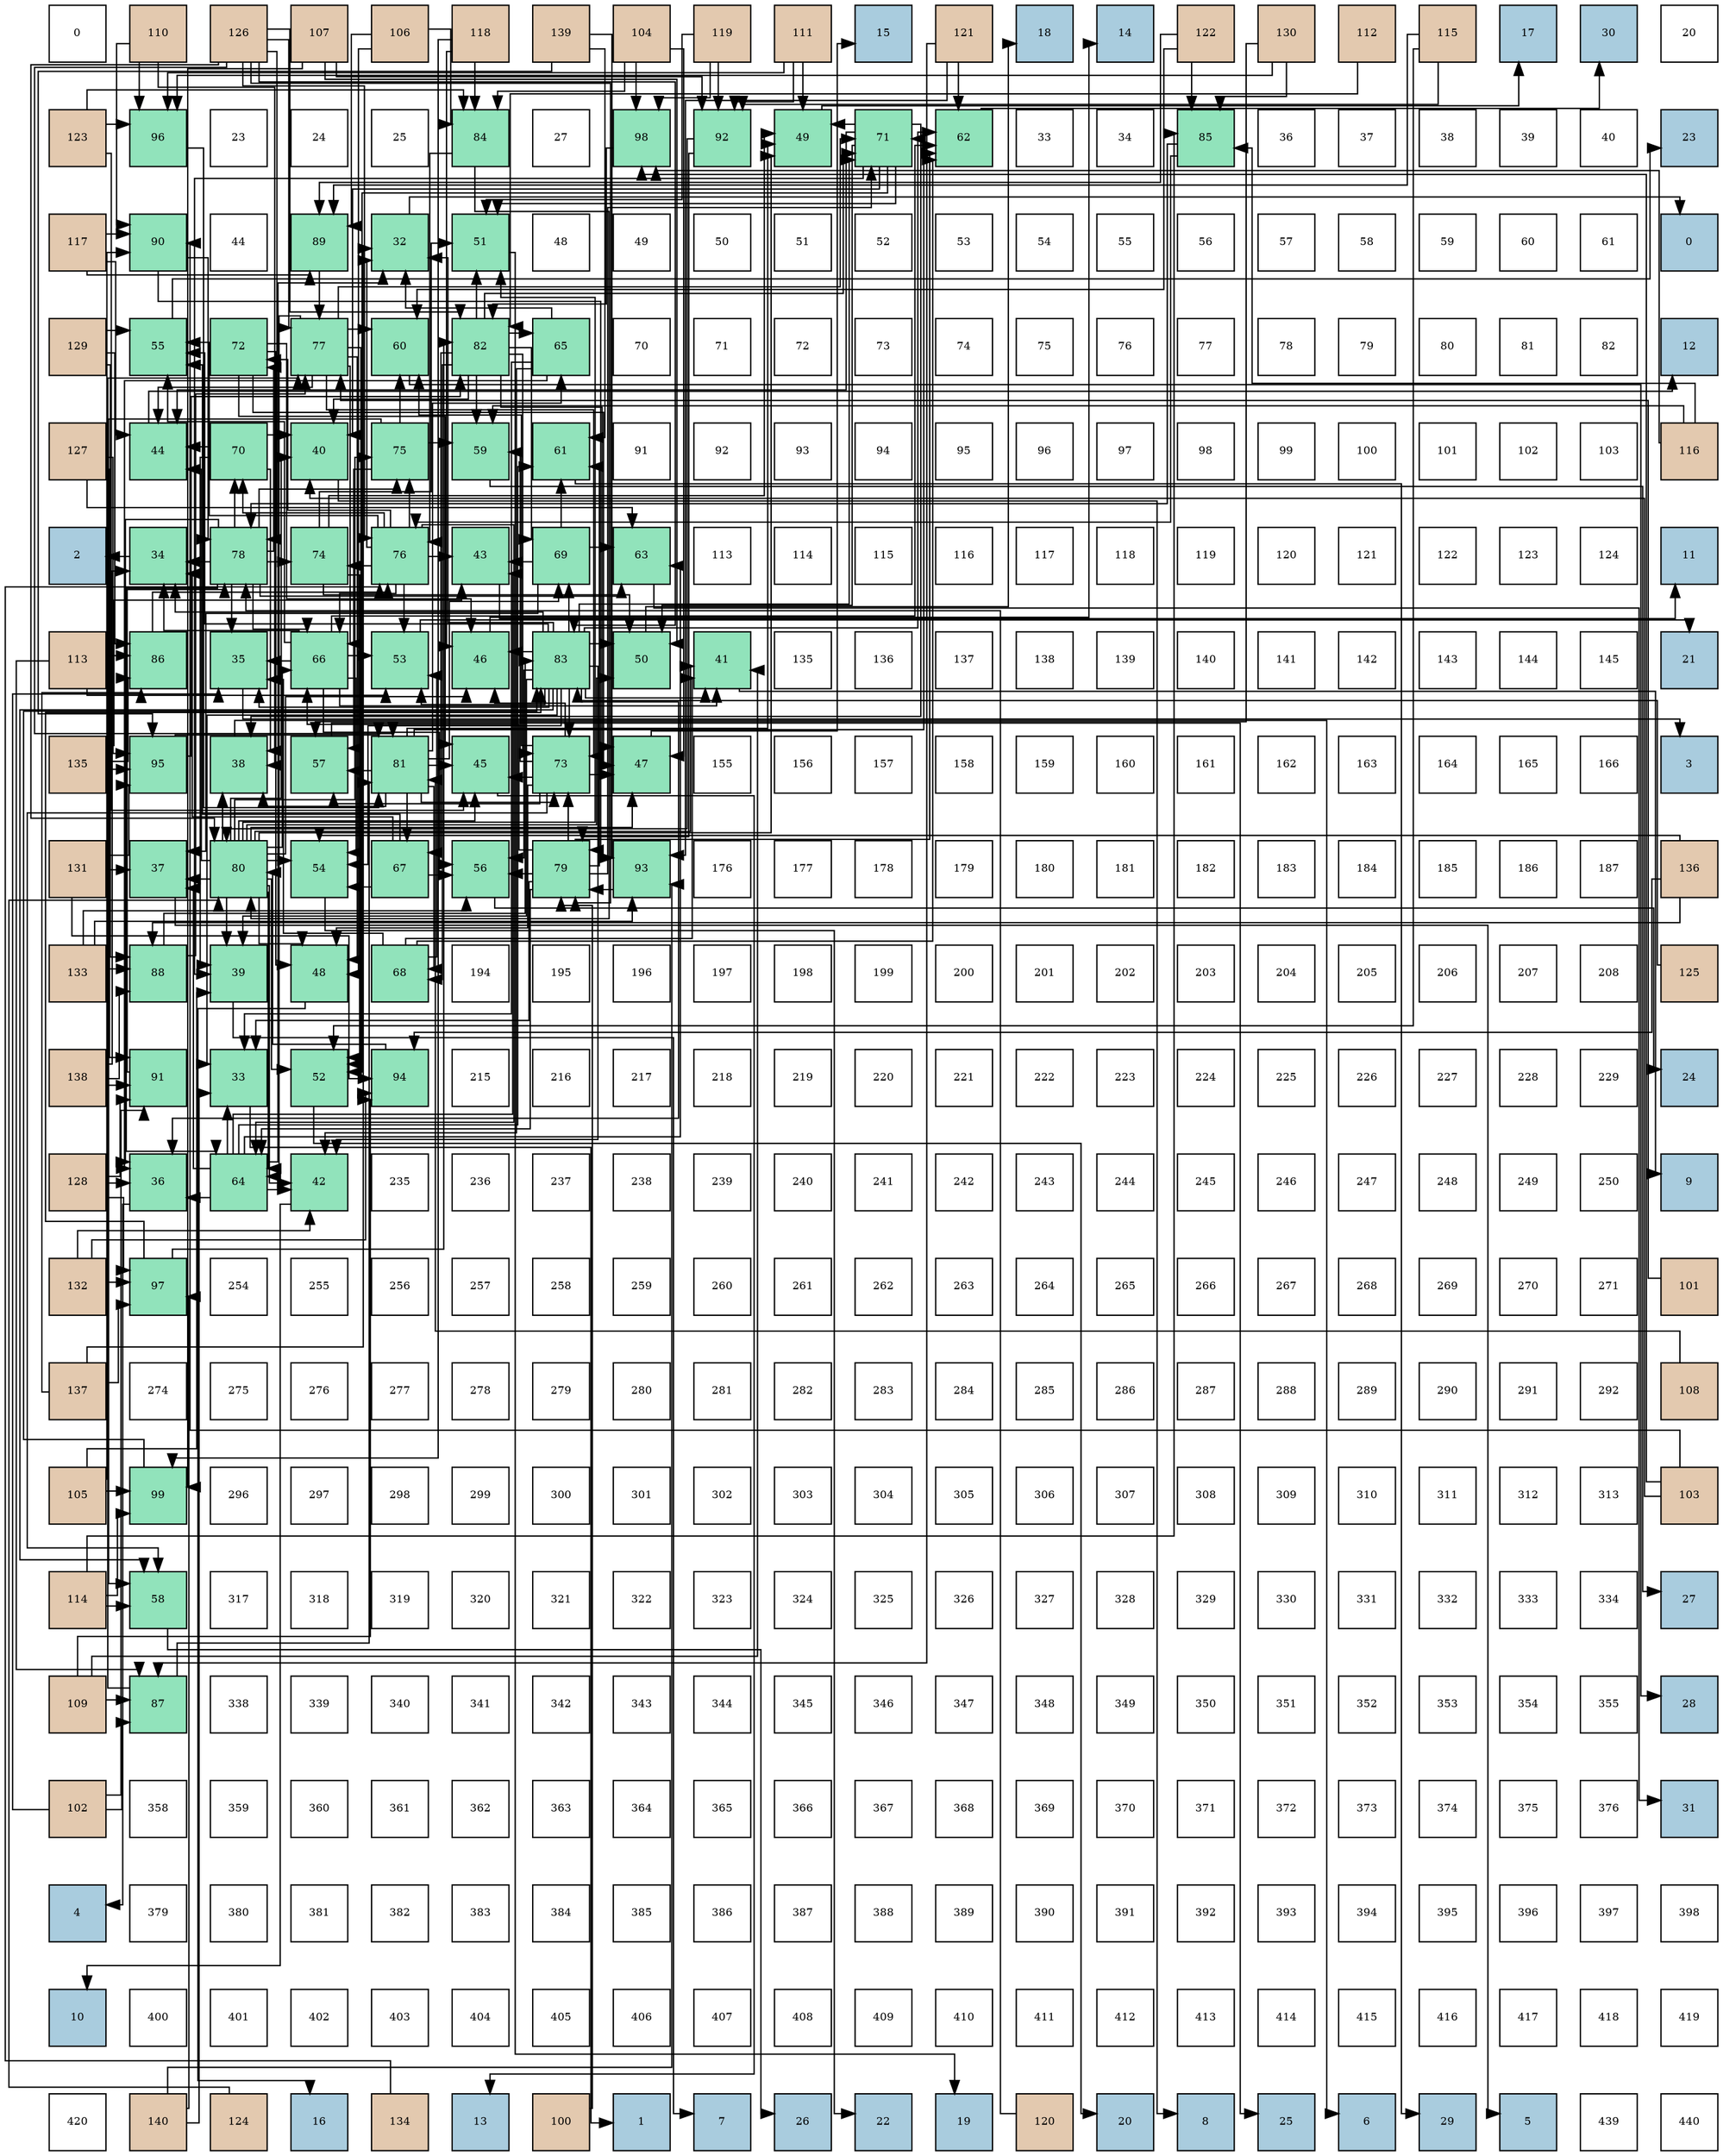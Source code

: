 digraph layout{
 rankdir=TB;
 splines=ortho;
 node [style=filled shape=square fixedsize=true width=0.6];
0[label="0", fontsize=8, fillcolor="#ffffff"];
1[label="110", fontsize=8, fillcolor="#e3c9af"];
2[label="126", fontsize=8, fillcolor="#e3c9af"];
3[label="107", fontsize=8, fillcolor="#e3c9af"];
4[label="106", fontsize=8, fillcolor="#e3c9af"];
5[label="118", fontsize=8, fillcolor="#e3c9af"];
6[label="139", fontsize=8, fillcolor="#e3c9af"];
7[label="104", fontsize=8, fillcolor="#e3c9af"];
8[label="119", fontsize=8, fillcolor="#e3c9af"];
9[label="111", fontsize=8, fillcolor="#e3c9af"];
10[label="15", fontsize=8, fillcolor="#a9ccde"];
11[label="121", fontsize=8, fillcolor="#e3c9af"];
12[label="18", fontsize=8, fillcolor="#a9ccde"];
13[label="14", fontsize=8, fillcolor="#a9ccde"];
14[label="122", fontsize=8, fillcolor="#e3c9af"];
15[label="130", fontsize=8, fillcolor="#e3c9af"];
16[label="112", fontsize=8, fillcolor="#e3c9af"];
17[label="115", fontsize=8, fillcolor="#e3c9af"];
18[label="17", fontsize=8, fillcolor="#a9ccde"];
19[label="30", fontsize=8, fillcolor="#a9ccde"];
20[label="20", fontsize=8, fillcolor="#ffffff"];
21[label="123", fontsize=8, fillcolor="#e3c9af"];
22[label="96", fontsize=8, fillcolor="#91e3bb"];
23[label="23", fontsize=8, fillcolor="#ffffff"];
24[label="24", fontsize=8, fillcolor="#ffffff"];
25[label="25", fontsize=8, fillcolor="#ffffff"];
26[label="84", fontsize=8, fillcolor="#91e3bb"];
27[label="27", fontsize=8, fillcolor="#ffffff"];
28[label="98", fontsize=8, fillcolor="#91e3bb"];
29[label="92", fontsize=8, fillcolor="#91e3bb"];
30[label="49", fontsize=8, fillcolor="#91e3bb"];
31[label="71", fontsize=8, fillcolor="#91e3bb"];
32[label="62", fontsize=8, fillcolor="#91e3bb"];
33[label="33", fontsize=8, fillcolor="#ffffff"];
34[label="34", fontsize=8, fillcolor="#ffffff"];
35[label="85", fontsize=8, fillcolor="#91e3bb"];
36[label="36", fontsize=8, fillcolor="#ffffff"];
37[label="37", fontsize=8, fillcolor="#ffffff"];
38[label="38", fontsize=8, fillcolor="#ffffff"];
39[label="39", fontsize=8, fillcolor="#ffffff"];
40[label="40", fontsize=8, fillcolor="#ffffff"];
41[label="23", fontsize=8, fillcolor="#a9ccde"];
42[label="117", fontsize=8, fillcolor="#e3c9af"];
43[label="90", fontsize=8, fillcolor="#91e3bb"];
44[label="44", fontsize=8, fillcolor="#ffffff"];
45[label="89", fontsize=8, fillcolor="#91e3bb"];
46[label="32", fontsize=8, fillcolor="#91e3bb"];
47[label="51", fontsize=8, fillcolor="#91e3bb"];
48[label="48", fontsize=8, fillcolor="#ffffff"];
49[label="49", fontsize=8, fillcolor="#ffffff"];
50[label="50", fontsize=8, fillcolor="#ffffff"];
51[label="51", fontsize=8, fillcolor="#ffffff"];
52[label="52", fontsize=8, fillcolor="#ffffff"];
53[label="53", fontsize=8, fillcolor="#ffffff"];
54[label="54", fontsize=8, fillcolor="#ffffff"];
55[label="55", fontsize=8, fillcolor="#ffffff"];
56[label="56", fontsize=8, fillcolor="#ffffff"];
57[label="57", fontsize=8, fillcolor="#ffffff"];
58[label="58", fontsize=8, fillcolor="#ffffff"];
59[label="59", fontsize=8, fillcolor="#ffffff"];
60[label="60", fontsize=8, fillcolor="#ffffff"];
61[label="61", fontsize=8, fillcolor="#ffffff"];
62[label="0", fontsize=8, fillcolor="#a9ccde"];
63[label="129", fontsize=8, fillcolor="#e3c9af"];
64[label="55", fontsize=8, fillcolor="#91e3bb"];
65[label="72", fontsize=8, fillcolor="#91e3bb"];
66[label="77", fontsize=8, fillcolor="#91e3bb"];
67[label="60", fontsize=8, fillcolor="#91e3bb"];
68[label="82", fontsize=8, fillcolor="#91e3bb"];
69[label="65", fontsize=8, fillcolor="#91e3bb"];
70[label="70", fontsize=8, fillcolor="#ffffff"];
71[label="71", fontsize=8, fillcolor="#ffffff"];
72[label="72", fontsize=8, fillcolor="#ffffff"];
73[label="73", fontsize=8, fillcolor="#ffffff"];
74[label="74", fontsize=8, fillcolor="#ffffff"];
75[label="75", fontsize=8, fillcolor="#ffffff"];
76[label="76", fontsize=8, fillcolor="#ffffff"];
77[label="77", fontsize=8, fillcolor="#ffffff"];
78[label="78", fontsize=8, fillcolor="#ffffff"];
79[label="79", fontsize=8, fillcolor="#ffffff"];
80[label="80", fontsize=8, fillcolor="#ffffff"];
81[label="81", fontsize=8, fillcolor="#ffffff"];
82[label="82", fontsize=8, fillcolor="#ffffff"];
83[label="12", fontsize=8, fillcolor="#a9ccde"];
84[label="127", fontsize=8, fillcolor="#e3c9af"];
85[label="44", fontsize=8, fillcolor="#91e3bb"];
86[label="70", fontsize=8, fillcolor="#91e3bb"];
87[label="40", fontsize=8, fillcolor="#91e3bb"];
88[label="75", fontsize=8, fillcolor="#91e3bb"];
89[label="59", fontsize=8, fillcolor="#91e3bb"];
90[label="61", fontsize=8, fillcolor="#91e3bb"];
91[label="91", fontsize=8, fillcolor="#ffffff"];
92[label="92", fontsize=8, fillcolor="#ffffff"];
93[label="93", fontsize=8, fillcolor="#ffffff"];
94[label="94", fontsize=8, fillcolor="#ffffff"];
95[label="95", fontsize=8, fillcolor="#ffffff"];
96[label="96", fontsize=8, fillcolor="#ffffff"];
97[label="97", fontsize=8, fillcolor="#ffffff"];
98[label="98", fontsize=8, fillcolor="#ffffff"];
99[label="99", fontsize=8, fillcolor="#ffffff"];
100[label="100", fontsize=8, fillcolor="#ffffff"];
101[label="101", fontsize=8, fillcolor="#ffffff"];
102[label="102", fontsize=8, fillcolor="#ffffff"];
103[label="103", fontsize=8, fillcolor="#ffffff"];
104[label="116", fontsize=8, fillcolor="#e3c9af"];
105[label="2", fontsize=8, fillcolor="#a9ccde"];
106[label="34", fontsize=8, fillcolor="#91e3bb"];
107[label="78", fontsize=8, fillcolor="#91e3bb"];
108[label="74", fontsize=8, fillcolor="#91e3bb"];
109[label="76", fontsize=8, fillcolor="#91e3bb"];
110[label="43", fontsize=8, fillcolor="#91e3bb"];
111[label="69", fontsize=8, fillcolor="#91e3bb"];
112[label="63", fontsize=8, fillcolor="#91e3bb"];
113[label="113", fontsize=8, fillcolor="#ffffff"];
114[label="114", fontsize=8, fillcolor="#ffffff"];
115[label="115", fontsize=8, fillcolor="#ffffff"];
116[label="116", fontsize=8, fillcolor="#ffffff"];
117[label="117", fontsize=8, fillcolor="#ffffff"];
118[label="118", fontsize=8, fillcolor="#ffffff"];
119[label="119", fontsize=8, fillcolor="#ffffff"];
120[label="120", fontsize=8, fillcolor="#ffffff"];
121[label="121", fontsize=8, fillcolor="#ffffff"];
122[label="122", fontsize=8, fillcolor="#ffffff"];
123[label="123", fontsize=8, fillcolor="#ffffff"];
124[label="124", fontsize=8, fillcolor="#ffffff"];
125[label="11", fontsize=8, fillcolor="#a9ccde"];
126[label="113", fontsize=8, fillcolor="#e3c9af"];
127[label="86", fontsize=8, fillcolor="#91e3bb"];
128[label="35", fontsize=8, fillcolor="#91e3bb"];
129[label="66", fontsize=8, fillcolor="#91e3bb"];
130[label="53", fontsize=8, fillcolor="#91e3bb"];
131[label="46", fontsize=8, fillcolor="#91e3bb"];
132[label="83", fontsize=8, fillcolor="#91e3bb"];
133[label="50", fontsize=8, fillcolor="#91e3bb"];
134[label="41", fontsize=8, fillcolor="#91e3bb"];
135[label="135", fontsize=8, fillcolor="#ffffff"];
136[label="136", fontsize=8, fillcolor="#ffffff"];
137[label="137", fontsize=8, fillcolor="#ffffff"];
138[label="138", fontsize=8, fillcolor="#ffffff"];
139[label="139", fontsize=8, fillcolor="#ffffff"];
140[label="140", fontsize=8, fillcolor="#ffffff"];
141[label="141", fontsize=8, fillcolor="#ffffff"];
142[label="142", fontsize=8, fillcolor="#ffffff"];
143[label="143", fontsize=8, fillcolor="#ffffff"];
144[label="144", fontsize=8, fillcolor="#ffffff"];
145[label="145", fontsize=8, fillcolor="#ffffff"];
146[label="21", fontsize=8, fillcolor="#a9ccde"];
147[label="135", fontsize=8, fillcolor="#e3c9af"];
148[label="95", fontsize=8, fillcolor="#91e3bb"];
149[label="38", fontsize=8, fillcolor="#91e3bb"];
150[label="57", fontsize=8, fillcolor="#91e3bb"];
151[label="81", fontsize=8, fillcolor="#91e3bb"];
152[label="45", fontsize=8, fillcolor="#91e3bb"];
153[label="73", fontsize=8, fillcolor="#91e3bb"];
154[label="47", fontsize=8, fillcolor="#91e3bb"];
155[label="155", fontsize=8, fillcolor="#ffffff"];
156[label="156", fontsize=8, fillcolor="#ffffff"];
157[label="157", fontsize=8, fillcolor="#ffffff"];
158[label="158", fontsize=8, fillcolor="#ffffff"];
159[label="159", fontsize=8, fillcolor="#ffffff"];
160[label="160", fontsize=8, fillcolor="#ffffff"];
161[label="161", fontsize=8, fillcolor="#ffffff"];
162[label="162", fontsize=8, fillcolor="#ffffff"];
163[label="163", fontsize=8, fillcolor="#ffffff"];
164[label="164", fontsize=8, fillcolor="#ffffff"];
165[label="165", fontsize=8, fillcolor="#ffffff"];
166[label="166", fontsize=8, fillcolor="#ffffff"];
167[label="3", fontsize=8, fillcolor="#a9ccde"];
168[label="131", fontsize=8, fillcolor="#e3c9af"];
169[label="37", fontsize=8, fillcolor="#91e3bb"];
170[label="80", fontsize=8, fillcolor="#91e3bb"];
171[label="54", fontsize=8, fillcolor="#91e3bb"];
172[label="67", fontsize=8, fillcolor="#91e3bb"];
173[label="56", fontsize=8, fillcolor="#91e3bb"];
174[label="79", fontsize=8, fillcolor="#91e3bb"];
175[label="93", fontsize=8, fillcolor="#91e3bb"];
176[label="176", fontsize=8, fillcolor="#ffffff"];
177[label="177", fontsize=8, fillcolor="#ffffff"];
178[label="178", fontsize=8, fillcolor="#ffffff"];
179[label="179", fontsize=8, fillcolor="#ffffff"];
180[label="180", fontsize=8, fillcolor="#ffffff"];
181[label="181", fontsize=8, fillcolor="#ffffff"];
182[label="182", fontsize=8, fillcolor="#ffffff"];
183[label="183", fontsize=8, fillcolor="#ffffff"];
184[label="184", fontsize=8, fillcolor="#ffffff"];
185[label="185", fontsize=8, fillcolor="#ffffff"];
186[label="186", fontsize=8, fillcolor="#ffffff"];
187[label="187", fontsize=8, fillcolor="#ffffff"];
188[label="136", fontsize=8, fillcolor="#e3c9af"];
189[label="133", fontsize=8, fillcolor="#e3c9af"];
190[label="88", fontsize=8, fillcolor="#91e3bb"];
191[label="39", fontsize=8, fillcolor="#91e3bb"];
192[label="48", fontsize=8, fillcolor="#91e3bb"];
193[label="68", fontsize=8, fillcolor="#91e3bb"];
194[label="194", fontsize=8, fillcolor="#ffffff"];
195[label="195", fontsize=8, fillcolor="#ffffff"];
196[label="196", fontsize=8, fillcolor="#ffffff"];
197[label="197", fontsize=8, fillcolor="#ffffff"];
198[label="198", fontsize=8, fillcolor="#ffffff"];
199[label="199", fontsize=8, fillcolor="#ffffff"];
200[label="200", fontsize=8, fillcolor="#ffffff"];
201[label="201", fontsize=8, fillcolor="#ffffff"];
202[label="202", fontsize=8, fillcolor="#ffffff"];
203[label="203", fontsize=8, fillcolor="#ffffff"];
204[label="204", fontsize=8, fillcolor="#ffffff"];
205[label="205", fontsize=8, fillcolor="#ffffff"];
206[label="206", fontsize=8, fillcolor="#ffffff"];
207[label="207", fontsize=8, fillcolor="#ffffff"];
208[label="208", fontsize=8, fillcolor="#ffffff"];
209[label="125", fontsize=8, fillcolor="#e3c9af"];
210[label="138", fontsize=8, fillcolor="#e3c9af"];
211[label="91", fontsize=8, fillcolor="#91e3bb"];
212[label="33", fontsize=8, fillcolor="#91e3bb"];
213[label="52", fontsize=8, fillcolor="#91e3bb"];
214[label="94", fontsize=8, fillcolor="#91e3bb"];
215[label="215", fontsize=8, fillcolor="#ffffff"];
216[label="216", fontsize=8, fillcolor="#ffffff"];
217[label="217", fontsize=8, fillcolor="#ffffff"];
218[label="218", fontsize=8, fillcolor="#ffffff"];
219[label="219", fontsize=8, fillcolor="#ffffff"];
220[label="220", fontsize=8, fillcolor="#ffffff"];
221[label="221", fontsize=8, fillcolor="#ffffff"];
222[label="222", fontsize=8, fillcolor="#ffffff"];
223[label="223", fontsize=8, fillcolor="#ffffff"];
224[label="224", fontsize=8, fillcolor="#ffffff"];
225[label="225", fontsize=8, fillcolor="#ffffff"];
226[label="226", fontsize=8, fillcolor="#ffffff"];
227[label="227", fontsize=8, fillcolor="#ffffff"];
228[label="228", fontsize=8, fillcolor="#ffffff"];
229[label="229", fontsize=8, fillcolor="#ffffff"];
230[label="24", fontsize=8, fillcolor="#a9ccde"];
231[label="128", fontsize=8, fillcolor="#e3c9af"];
232[label="36", fontsize=8, fillcolor="#91e3bb"];
233[label="64", fontsize=8, fillcolor="#91e3bb"];
234[label="42", fontsize=8, fillcolor="#91e3bb"];
235[label="235", fontsize=8, fillcolor="#ffffff"];
236[label="236", fontsize=8, fillcolor="#ffffff"];
237[label="237", fontsize=8, fillcolor="#ffffff"];
238[label="238", fontsize=8, fillcolor="#ffffff"];
239[label="239", fontsize=8, fillcolor="#ffffff"];
240[label="240", fontsize=8, fillcolor="#ffffff"];
241[label="241", fontsize=8, fillcolor="#ffffff"];
242[label="242", fontsize=8, fillcolor="#ffffff"];
243[label="243", fontsize=8, fillcolor="#ffffff"];
244[label="244", fontsize=8, fillcolor="#ffffff"];
245[label="245", fontsize=8, fillcolor="#ffffff"];
246[label="246", fontsize=8, fillcolor="#ffffff"];
247[label="247", fontsize=8, fillcolor="#ffffff"];
248[label="248", fontsize=8, fillcolor="#ffffff"];
249[label="249", fontsize=8, fillcolor="#ffffff"];
250[label="250", fontsize=8, fillcolor="#ffffff"];
251[label="9", fontsize=8, fillcolor="#a9ccde"];
252[label="132", fontsize=8, fillcolor="#e3c9af"];
253[label="97", fontsize=8, fillcolor="#91e3bb"];
254[label="254", fontsize=8, fillcolor="#ffffff"];
255[label="255", fontsize=8, fillcolor="#ffffff"];
256[label="256", fontsize=8, fillcolor="#ffffff"];
257[label="257", fontsize=8, fillcolor="#ffffff"];
258[label="258", fontsize=8, fillcolor="#ffffff"];
259[label="259", fontsize=8, fillcolor="#ffffff"];
260[label="260", fontsize=8, fillcolor="#ffffff"];
261[label="261", fontsize=8, fillcolor="#ffffff"];
262[label="262", fontsize=8, fillcolor="#ffffff"];
263[label="263", fontsize=8, fillcolor="#ffffff"];
264[label="264", fontsize=8, fillcolor="#ffffff"];
265[label="265", fontsize=8, fillcolor="#ffffff"];
266[label="266", fontsize=8, fillcolor="#ffffff"];
267[label="267", fontsize=8, fillcolor="#ffffff"];
268[label="268", fontsize=8, fillcolor="#ffffff"];
269[label="269", fontsize=8, fillcolor="#ffffff"];
270[label="270", fontsize=8, fillcolor="#ffffff"];
271[label="271", fontsize=8, fillcolor="#ffffff"];
272[label="101", fontsize=8, fillcolor="#e3c9af"];
273[label="137", fontsize=8, fillcolor="#e3c9af"];
274[label="274", fontsize=8, fillcolor="#ffffff"];
275[label="275", fontsize=8, fillcolor="#ffffff"];
276[label="276", fontsize=8, fillcolor="#ffffff"];
277[label="277", fontsize=8, fillcolor="#ffffff"];
278[label="278", fontsize=8, fillcolor="#ffffff"];
279[label="279", fontsize=8, fillcolor="#ffffff"];
280[label="280", fontsize=8, fillcolor="#ffffff"];
281[label="281", fontsize=8, fillcolor="#ffffff"];
282[label="282", fontsize=8, fillcolor="#ffffff"];
283[label="283", fontsize=8, fillcolor="#ffffff"];
284[label="284", fontsize=8, fillcolor="#ffffff"];
285[label="285", fontsize=8, fillcolor="#ffffff"];
286[label="286", fontsize=8, fillcolor="#ffffff"];
287[label="287", fontsize=8, fillcolor="#ffffff"];
288[label="288", fontsize=8, fillcolor="#ffffff"];
289[label="289", fontsize=8, fillcolor="#ffffff"];
290[label="290", fontsize=8, fillcolor="#ffffff"];
291[label="291", fontsize=8, fillcolor="#ffffff"];
292[label="292", fontsize=8, fillcolor="#ffffff"];
293[label="108", fontsize=8, fillcolor="#e3c9af"];
294[label="105", fontsize=8, fillcolor="#e3c9af"];
295[label="99", fontsize=8, fillcolor="#91e3bb"];
296[label="296", fontsize=8, fillcolor="#ffffff"];
297[label="297", fontsize=8, fillcolor="#ffffff"];
298[label="298", fontsize=8, fillcolor="#ffffff"];
299[label="299", fontsize=8, fillcolor="#ffffff"];
300[label="300", fontsize=8, fillcolor="#ffffff"];
301[label="301", fontsize=8, fillcolor="#ffffff"];
302[label="302", fontsize=8, fillcolor="#ffffff"];
303[label="303", fontsize=8, fillcolor="#ffffff"];
304[label="304", fontsize=8, fillcolor="#ffffff"];
305[label="305", fontsize=8, fillcolor="#ffffff"];
306[label="306", fontsize=8, fillcolor="#ffffff"];
307[label="307", fontsize=8, fillcolor="#ffffff"];
308[label="308", fontsize=8, fillcolor="#ffffff"];
309[label="309", fontsize=8, fillcolor="#ffffff"];
310[label="310", fontsize=8, fillcolor="#ffffff"];
311[label="311", fontsize=8, fillcolor="#ffffff"];
312[label="312", fontsize=8, fillcolor="#ffffff"];
313[label="313", fontsize=8, fillcolor="#ffffff"];
314[label="103", fontsize=8, fillcolor="#e3c9af"];
315[label="114", fontsize=8, fillcolor="#e3c9af"];
316[label="58", fontsize=8, fillcolor="#91e3bb"];
317[label="317", fontsize=8, fillcolor="#ffffff"];
318[label="318", fontsize=8, fillcolor="#ffffff"];
319[label="319", fontsize=8, fillcolor="#ffffff"];
320[label="320", fontsize=8, fillcolor="#ffffff"];
321[label="321", fontsize=8, fillcolor="#ffffff"];
322[label="322", fontsize=8, fillcolor="#ffffff"];
323[label="323", fontsize=8, fillcolor="#ffffff"];
324[label="324", fontsize=8, fillcolor="#ffffff"];
325[label="325", fontsize=8, fillcolor="#ffffff"];
326[label="326", fontsize=8, fillcolor="#ffffff"];
327[label="327", fontsize=8, fillcolor="#ffffff"];
328[label="328", fontsize=8, fillcolor="#ffffff"];
329[label="329", fontsize=8, fillcolor="#ffffff"];
330[label="330", fontsize=8, fillcolor="#ffffff"];
331[label="331", fontsize=8, fillcolor="#ffffff"];
332[label="332", fontsize=8, fillcolor="#ffffff"];
333[label="333", fontsize=8, fillcolor="#ffffff"];
334[label="334", fontsize=8, fillcolor="#ffffff"];
335[label="27", fontsize=8, fillcolor="#a9ccde"];
336[label="109", fontsize=8, fillcolor="#e3c9af"];
337[label="87", fontsize=8, fillcolor="#91e3bb"];
338[label="338", fontsize=8, fillcolor="#ffffff"];
339[label="339", fontsize=8, fillcolor="#ffffff"];
340[label="340", fontsize=8, fillcolor="#ffffff"];
341[label="341", fontsize=8, fillcolor="#ffffff"];
342[label="342", fontsize=8, fillcolor="#ffffff"];
343[label="343", fontsize=8, fillcolor="#ffffff"];
344[label="344", fontsize=8, fillcolor="#ffffff"];
345[label="345", fontsize=8, fillcolor="#ffffff"];
346[label="346", fontsize=8, fillcolor="#ffffff"];
347[label="347", fontsize=8, fillcolor="#ffffff"];
348[label="348", fontsize=8, fillcolor="#ffffff"];
349[label="349", fontsize=8, fillcolor="#ffffff"];
350[label="350", fontsize=8, fillcolor="#ffffff"];
351[label="351", fontsize=8, fillcolor="#ffffff"];
352[label="352", fontsize=8, fillcolor="#ffffff"];
353[label="353", fontsize=8, fillcolor="#ffffff"];
354[label="354", fontsize=8, fillcolor="#ffffff"];
355[label="355", fontsize=8, fillcolor="#ffffff"];
356[label="28", fontsize=8, fillcolor="#a9ccde"];
357[label="102", fontsize=8, fillcolor="#e3c9af"];
358[label="358", fontsize=8, fillcolor="#ffffff"];
359[label="359", fontsize=8, fillcolor="#ffffff"];
360[label="360", fontsize=8, fillcolor="#ffffff"];
361[label="361", fontsize=8, fillcolor="#ffffff"];
362[label="362", fontsize=8, fillcolor="#ffffff"];
363[label="363", fontsize=8, fillcolor="#ffffff"];
364[label="364", fontsize=8, fillcolor="#ffffff"];
365[label="365", fontsize=8, fillcolor="#ffffff"];
366[label="366", fontsize=8, fillcolor="#ffffff"];
367[label="367", fontsize=8, fillcolor="#ffffff"];
368[label="368", fontsize=8, fillcolor="#ffffff"];
369[label="369", fontsize=8, fillcolor="#ffffff"];
370[label="370", fontsize=8, fillcolor="#ffffff"];
371[label="371", fontsize=8, fillcolor="#ffffff"];
372[label="372", fontsize=8, fillcolor="#ffffff"];
373[label="373", fontsize=8, fillcolor="#ffffff"];
374[label="374", fontsize=8, fillcolor="#ffffff"];
375[label="375", fontsize=8, fillcolor="#ffffff"];
376[label="376", fontsize=8, fillcolor="#ffffff"];
377[label="31", fontsize=8, fillcolor="#a9ccde"];
378[label="4", fontsize=8, fillcolor="#a9ccde"];
379[label="379", fontsize=8, fillcolor="#ffffff"];
380[label="380", fontsize=8, fillcolor="#ffffff"];
381[label="381", fontsize=8, fillcolor="#ffffff"];
382[label="382", fontsize=8, fillcolor="#ffffff"];
383[label="383", fontsize=8, fillcolor="#ffffff"];
384[label="384", fontsize=8, fillcolor="#ffffff"];
385[label="385", fontsize=8, fillcolor="#ffffff"];
386[label="386", fontsize=8, fillcolor="#ffffff"];
387[label="387", fontsize=8, fillcolor="#ffffff"];
388[label="388", fontsize=8, fillcolor="#ffffff"];
389[label="389", fontsize=8, fillcolor="#ffffff"];
390[label="390", fontsize=8, fillcolor="#ffffff"];
391[label="391", fontsize=8, fillcolor="#ffffff"];
392[label="392", fontsize=8, fillcolor="#ffffff"];
393[label="393", fontsize=8, fillcolor="#ffffff"];
394[label="394", fontsize=8, fillcolor="#ffffff"];
395[label="395", fontsize=8, fillcolor="#ffffff"];
396[label="396", fontsize=8, fillcolor="#ffffff"];
397[label="397", fontsize=8, fillcolor="#ffffff"];
398[label="398", fontsize=8, fillcolor="#ffffff"];
399[label="10", fontsize=8, fillcolor="#a9ccde"];
400[label="400", fontsize=8, fillcolor="#ffffff"];
401[label="401", fontsize=8, fillcolor="#ffffff"];
402[label="402", fontsize=8, fillcolor="#ffffff"];
403[label="403", fontsize=8, fillcolor="#ffffff"];
404[label="404", fontsize=8, fillcolor="#ffffff"];
405[label="405", fontsize=8, fillcolor="#ffffff"];
406[label="406", fontsize=8, fillcolor="#ffffff"];
407[label="407", fontsize=8, fillcolor="#ffffff"];
408[label="408", fontsize=8, fillcolor="#ffffff"];
409[label="409", fontsize=8, fillcolor="#ffffff"];
410[label="410", fontsize=8, fillcolor="#ffffff"];
411[label="411", fontsize=8, fillcolor="#ffffff"];
412[label="412", fontsize=8, fillcolor="#ffffff"];
413[label="413", fontsize=8, fillcolor="#ffffff"];
414[label="414", fontsize=8, fillcolor="#ffffff"];
415[label="415", fontsize=8, fillcolor="#ffffff"];
416[label="416", fontsize=8, fillcolor="#ffffff"];
417[label="417", fontsize=8, fillcolor="#ffffff"];
418[label="418", fontsize=8, fillcolor="#ffffff"];
419[label="419", fontsize=8, fillcolor="#ffffff"];
420[label="420", fontsize=8, fillcolor="#ffffff"];
421[label="140", fontsize=8, fillcolor="#e3c9af"];
422[label="124", fontsize=8, fillcolor="#e3c9af"];
423[label="16", fontsize=8, fillcolor="#a9ccde"];
424[label="134", fontsize=8, fillcolor="#e3c9af"];
425[label="13", fontsize=8, fillcolor="#a9ccde"];
426[label="100", fontsize=8, fillcolor="#e3c9af"];
427[label="1", fontsize=8, fillcolor="#a9ccde"];
428[label="7", fontsize=8, fillcolor="#a9ccde"];
429[label="26", fontsize=8, fillcolor="#a9ccde"];
430[label="22", fontsize=8, fillcolor="#a9ccde"];
431[label="19", fontsize=8, fillcolor="#a9ccde"];
432[label="120", fontsize=8, fillcolor="#e3c9af"];
433[label="20", fontsize=8, fillcolor="#a9ccde"];
434[label="8", fontsize=8, fillcolor="#a9ccde"];
435[label="25", fontsize=8, fillcolor="#a9ccde"];
436[label="6", fontsize=8, fillcolor="#a9ccde"];
437[label="29", fontsize=8, fillcolor="#a9ccde"];
438[label="5", fontsize=8, fillcolor="#a9ccde"];
439[label="439", fontsize=8, fillcolor="#ffffff"];
440[label="440", fontsize=8, fillcolor="#ffffff"];
edge [constraint=false, style=vis];46 -> 62;
212 -> 427;
106 -> 105;
128 -> 167;
232 -> 378;
169 -> 438;
149 -> 436;
191 -> 428;
87 -> 434;
134 -> 251;
234 -> 399;
110 -> 125;
85 -> 83;
152 -> 425;
131 -> 13;
154 -> 10;
192 -> 423;
30 -> 18;
133 -> 12;
47 -> 431;
213 -> 433;
130 -> 146;
171 -> 430;
64 -> 41;
173 -> 230;
150 -> 435;
316 -> 429;
89 -> 335;
67 -> 356;
90 -> 437;
32 -> 19;
112 -> 377;
233 -> 46;
233 -> 212;
233 -> 232;
233 -> 169;
233 -> 234;
233 -> 110;
233 -> 90;
233 -> 112;
69 -> 46;
69 -> 212;
69 -> 232;
69 -> 234;
129 -> 106;
129 -> 128;
129 -> 134;
129 -> 130;
129 -> 171;
129 -> 64;
129 -> 173;
129 -> 32;
172 -> 106;
172 -> 171;
172 -> 64;
172 -> 173;
193 -> 128;
193 -> 134;
193 -> 130;
193 -> 32;
111 -> 169;
111 -> 110;
111 -> 90;
111 -> 112;
86 -> 149;
86 -> 191;
86 -> 87;
86 -> 85;
31 -> 149;
31 -> 191;
31 -> 87;
31 -> 85;
31 -> 30;
31 -> 133;
31 -> 47;
31 -> 213;
65 -> 152;
65 -> 131;
65 -> 154;
65 -> 192;
153 -> 152;
153 -> 131;
153 -> 154;
153 -> 192;
153 -> 150;
153 -> 316;
153 -> 89;
153 -> 67;
108 -> 30;
108 -> 133;
108 -> 47;
108 -> 213;
88 -> 150;
88 -> 316;
88 -> 89;
88 -> 67;
109 -> 46;
109 -> 110;
109 -> 130;
109 -> 64;
109 -> 233;
109 -> 129;
109 -> 86;
109 -> 65;
109 -> 108;
109 -> 88;
66 -> 85;
66 -> 192;
66 -> 213;
66 -> 67;
66 -> 233;
66 -> 129;
66 -> 31;
66 -> 153;
107 -> 106;
107 -> 128;
107 -> 232;
107 -> 112;
107 -> 233;
107 -> 129;
107 -> 86;
107 -> 65;
107 -> 108;
107 -> 88;
174 -> 212;
174 -> 173;
174 -> 90;
174 -> 32;
174 -> 233;
174 -> 129;
174 -> 31;
174 -> 153;
170 -> 169;
170 -> 149;
170 -> 191;
170 -> 87;
170 -> 134;
170 -> 234;
170 -> 85;
170 -> 152;
170 -> 131;
170 -> 154;
170 -> 192;
170 -> 30;
170 -> 133;
170 -> 47;
170 -> 213;
170 -> 171;
170 -> 233;
170 -> 129;
170 -> 88;
151 -> 149;
151 -> 152;
151 -> 30;
151 -> 150;
151 -> 69;
151 -> 172;
151 -> 193;
151 -> 111;
151 -> 31;
151 -> 153;
68 -> 87;
68 -> 154;
68 -> 47;
68 -> 89;
68 -> 69;
68 -> 172;
68 -> 193;
68 -> 111;
68 -> 31;
68 -> 153;
132 -> 46;
132 -> 212;
132 -> 106;
132 -> 128;
132 -> 232;
132 -> 191;
132 -> 134;
132 -> 234;
132 -> 131;
132 -> 133;
132 -> 130;
132 -> 171;
132 -> 64;
132 -> 173;
132 -> 316;
132 -> 32;
132 -> 111;
132 -> 31;
132 -> 153;
26 -> 109;
26 -> 170;
35 -> 109;
35 -> 107;
127 -> 109;
337 -> 66;
337 -> 151;
190 -> 66;
190 -> 132;
45 -> 66;
43 -> 107;
43 -> 174;
211 -> 107;
29 -> 174;
29 -> 170;
175 -> 174;
214 -> 170;
148 -> 151;
148 -> 68;
22 -> 151;
253 -> 68;
253 -> 132;
28 -> 68;
295 -> 132;
426 -> 174;
272 -> 66;
357 -> 128;
357 -> 337;
357 -> 211;
314 -> 87;
314 -> 43;
314 -> 28;
7 -> 154;
7 -> 26;
7 -> 28;
294 -> 191;
294 -> 43;
294 -> 295;
4 -> 192;
4 -> 26;
4 -> 45;
3 -> 133;
3 -> 29;
3 -> 295;
293 -> 151;
336 -> 134;
336 -> 337;
336 -> 214;
1 -> 149;
1 -> 43;
1 -> 22;
9 -> 30;
9 -> 29;
9 -> 22;
16 -> 68;
126 -> 130;
126 -> 127;
126 -> 337;
315 -> 316;
315 -> 35;
315 -> 295;
17 -> 213;
17 -> 45;
17 -> 29;
104 -> 89;
104 -> 35;
104 -> 28;
42 -> 85;
42 -> 45;
42 -> 43;
5 -> 131;
5 -> 26;
5 -> 295;
8 -> 47;
8 -> 29;
8 -> 28;
432 -> 107;
11 -> 32;
11 -> 337;
11 -> 175;
14 -> 67;
14 -> 35;
14 -> 45;
21 -> 152;
21 -> 26;
21 -> 22;
422 -> 170;
209 -> 132;
2 -> 109;
2 -> 66;
2 -> 107;
2 -> 174;
2 -> 170;
2 -> 151;
2 -> 68;
2 -> 132;
84 -> 112;
84 -> 211;
84 -> 148;
231 -> 232;
231 -> 211;
231 -> 253;
63 -> 64;
63 -> 127;
63 -> 190;
15 -> 150;
15 -> 35;
15 -> 22;
168 -> 169;
168 -> 214;
168 -> 148;
252 -> 234;
252 -> 214;
252 -> 253;
189 -> 173;
189 -> 190;
189 -> 175;
424 -> 109;
147 -> 110;
147 -> 127;
147 -> 148;
188 -> 171;
188 -> 190;
188 -> 214;
273 -> 46;
273 -> 127;
273 -> 253;
210 -> 106;
210 -> 190;
210 -> 211;
6 -> 90;
6 -> 175;
6 -> 148;
421 -> 212;
421 -> 175;
421 -> 253;
edge [constraint=true, style=invis];
0 -> 21 -> 42 -> 63 -> 84 -> 105 -> 126 -> 147 -> 168 -> 189 -> 210 -> 231 -> 252 -> 273 -> 294 -> 315 -> 336 -> 357 -> 378 -> 399 -> 420;
1 -> 22 -> 43 -> 64 -> 85 -> 106 -> 127 -> 148 -> 169 -> 190 -> 211 -> 232 -> 253 -> 274 -> 295 -> 316 -> 337 -> 358 -> 379 -> 400 -> 421;
2 -> 23 -> 44 -> 65 -> 86 -> 107 -> 128 -> 149 -> 170 -> 191 -> 212 -> 233 -> 254 -> 275 -> 296 -> 317 -> 338 -> 359 -> 380 -> 401 -> 422;
3 -> 24 -> 45 -> 66 -> 87 -> 108 -> 129 -> 150 -> 171 -> 192 -> 213 -> 234 -> 255 -> 276 -> 297 -> 318 -> 339 -> 360 -> 381 -> 402 -> 423;
4 -> 25 -> 46 -> 67 -> 88 -> 109 -> 130 -> 151 -> 172 -> 193 -> 214 -> 235 -> 256 -> 277 -> 298 -> 319 -> 340 -> 361 -> 382 -> 403 -> 424;
5 -> 26 -> 47 -> 68 -> 89 -> 110 -> 131 -> 152 -> 173 -> 194 -> 215 -> 236 -> 257 -> 278 -> 299 -> 320 -> 341 -> 362 -> 383 -> 404 -> 425;
6 -> 27 -> 48 -> 69 -> 90 -> 111 -> 132 -> 153 -> 174 -> 195 -> 216 -> 237 -> 258 -> 279 -> 300 -> 321 -> 342 -> 363 -> 384 -> 405 -> 426;
7 -> 28 -> 49 -> 70 -> 91 -> 112 -> 133 -> 154 -> 175 -> 196 -> 217 -> 238 -> 259 -> 280 -> 301 -> 322 -> 343 -> 364 -> 385 -> 406 -> 427;
8 -> 29 -> 50 -> 71 -> 92 -> 113 -> 134 -> 155 -> 176 -> 197 -> 218 -> 239 -> 260 -> 281 -> 302 -> 323 -> 344 -> 365 -> 386 -> 407 -> 428;
9 -> 30 -> 51 -> 72 -> 93 -> 114 -> 135 -> 156 -> 177 -> 198 -> 219 -> 240 -> 261 -> 282 -> 303 -> 324 -> 345 -> 366 -> 387 -> 408 -> 429;
10 -> 31 -> 52 -> 73 -> 94 -> 115 -> 136 -> 157 -> 178 -> 199 -> 220 -> 241 -> 262 -> 283 -> 304 -> 325 -> 346 -> 367 -> 388 -> 409 -> 430;
11 -> 32 -> 53 -> 74 -> 95 -> 116 -> 137 -> 158 -> 179 -> 200 -> 221 -> 242 -> 263 -> 284 -> 305 -> 326 -> 347 -> 368 -> 389 -> 410 -> 431;
12 -> 33 -> 54 -> 75 -> 96 -> 117 -> 138 -> 159 -> 180 -> 201 -> 222 -> 243 -> 264 -> 285 -> 306 -> 327 -> 348 -> 369 -> 390 -> 411 -> 432;
13 -> 34 -> 55 -> 76 -> 97 -> 118 -> 139 -> 160 -> 181 -> 202 -> 223 -> 244 -> 265 -> 286 -> 307 -> 328 -> 349 -> 370 -> 391 -> 412 -> 433;
14 -> 35 -> 56 -> 77 -> 98 -> 119 -> 140 -> 161 -> 182 -> 203 -> 224 -> 245 -> 266 -> 287 -> 308 -> 329 -> 350 -> 371 -> 392 -> 413 -> 434;
15 -> 36 -> 57 -> 78 -> 99 -> 120 -> 141 -> 162 -> 183 -> 204 -> 225 -> 246 -> 267 -> 288 -> 309 -> 330 -> 351 -> 372 -> 393 -> 414 -> 435;
16 -> 37 -> 58 -> 79 -> 100 -> 121 -> 142 -> 163 -> 184 -> 205 -> 226 -> 247 -> 268 -> 289 -> 310 -> 331 -> 352 -> 373 -> 394 -> 415 -> 436;
17 -> 38 -> 59 -> 80 -> 101 -> 122 -> 143 -> 164 -> 185 -> 206 -> 227 -> 248 -> 269 -> 290 -> 311 -> 332 -> 353 -> 374 -> 395 -> 416 -> 437;
18 -> 39 -> 60 -> 81 -> 102 -> 123 -> 144 -> 165 -> 186 -> 207 -> 228 -> 249 -> 270 -> 291 -> 312 -> 333 -> 354 -> 375 -> 396 -> 417 -> 438;
19 -> 40 -> 61 -> 82 -> 103 -> 124 -> 145 -> 166 -> 187 -> 208 -> 229 -> 250 -> 271 -> 292 -> 313 -> 334 -> 355 -> 376 -> 397 -> 418 -> 439;
20 -> 41 -> 62 -> 83 -> 104 -> 125 -> 146 -> 167 -> 188 -> 209 -> 230 -> 251 -> 272 -> 293 -> 314 -> 335 -> 356 -> 377 -> 398 -> 419 -> 440;
rank = same {0 -> 1 -> 2 -> 3 -> 4 -> 5 -> 6 -> 7 -> 8 -> 9 -> 10 -> 11 -> 12 -> 13 -> 14 -> 15 -> 16 -> 17 -> 18 -> 19 -> 20};
rank = same {21 -> 22 -> 23 -> 24 -> 25 -> 26 -> 27 -> 28 -> 29 -> 30 -> 31 -> 32 -> 33 -> 34 -> 35 -> 36 -> 37 -> 38 -> 39 -> 40 -> 41};
rank = same {42 -> 43 -> 44 -> 45 -> 46 -> 47 -> 48 -> 49 -> 50 -> 51 -> 52 -> 53 -> 54 -> 55 -> 56 -> 57 -> 58 -> 59 -> 60 -> 61 -> 62};
rank = same {63 -> 64 -> 65 -> 66 -> 67 -> 68 -> 69 -> 70 -> 71 -> 72 -> 73 -> 74 -> 75 -> 76 -> 77 -> 78 -> 79 -> 80 -> 81 -> 82 -> 83};
rank = same {84 -> 85 -> 86 -> 87 -> 88 -> 89 -> 90 -> 91 -> 92 -> 93 -> 94 -> 95 -> 96 -> 97 -> 98 -> 99 -> 100 -> 101 -> 102 -> 103 -> 104};
rank = same {105 -> 106 -> 107 -> 108 -> 109 -> 110 -> 111 -> 112 -> 113 -> 114 -> 115 -> 116 -> 117 -> 118 -> 119 -> 120 -> 121 -> 122 -> 123 -> 124 -> 125};
rank = same {126 -> 127 -> 128 -> 129 -> 130 -> 131 -> 132 -> 133 -> 134 -> 135 -> 136 -> 137 -> 138 -> 139 -> 140 -> 141 -> 142 -> 143 -> 144 -> 145 -> 146};
rank = same {147 -> 148 -> 149 -> 150 -> 151 -> 152 -> 153 -> 154 -> 155 -> 156 -> 157 -> 158 -> 159 -> 160 -> 161 -> 162 -> 163 -> 164 -> 165 -> 166 -> 167};
rank = same {168 -> 169 -> 170 -> 171 -> 172 -> 173 -> 174 -> 175 -> 176 -> 177 -> 178 -> 179 -> 180 -> 181 -> 182 -> 183 -> 184 -> 185 -> 186 -> 187 -> 188};
rank = same {189 -> 190 -> 191 -> 192 -> 193 -> 194 -> 195 -> 196 -> 197 -> 198 -> 199 -> 200 -> 201 -> 202 -> 203 -> 204 -> 205 -> 206 -> 207 -> 208 -> 209};
rank = same {210 -> 211 -> 212 -> 213 -> 214 -> 215 -> 216 -> 217 -> 218 -> 219 -> 220 -> 221 -> 222 -> 223 -> 224 -> 225 -> 226 -> 227 -> 228 -> 229 -> 230};
rank = same {231 -> 232 -> 233 -> 234 -> 235 -> 236 -> 237 -> 238 -> 239 -> 240 -> 241 -> 242 -> 243 -> 244 -> 245 -> 246 -> 247 -> 248 -> 249 -> 250 -> 251};
rank = same {252 -> 253 -> 254 -> 255 -> 256 -> 257 -> 258 -> 259 -> 260 -> 261 -> 262 -> 263 -> 264 -> 265 -> 266 -> 267 -> 268 -> 269 -> 270 -> 271 -> 272};
rank = same {273 -> 274 -> 275 -> 276 -> 277 -> 278 -> 279 -> 280 -> 281 -> 282 -> 283 -> 284 -> 285 -> 286 -> 287 -> 288 -> 289 -> 290 -> 291 -> 292 -> 293};
rank = same {294 -> 295 -> 296 -> 297 -> 298 -> 299 -> 300 -> 301 -> 302 -> 303 -> 304 -> 305 -> 306 -> 307 -> 308 -> 309 -> 310 -> 311 -> 312 -> 313 -> 314};
rank = same {315 -> 316 -> 317 -> 318 -> 319 -> 320 -> 321 -> 322 -> 323 -> 324 -> 325 -> 326 -> 327 -> 328 -> 329 -> 330 -> 331 -> 332 -> 333 -> 334 -> 335};
rank = same {336 -> 337 -> 338 -> 339 -> 340 -> 341 -> 342 -> 343 -> 344 -> 345 -> 346 -> 347 -> 348 -> 349 -> 350 -> 351 -> 352 -> 353 -> 354 -> 355 -> 356};
rank = same {357 -> 358 -> 359 -> 360 -> 361 -> 362 -> 363 -> 364 -> 365 -> 366 -> 367 -> 368 -> 369 -> 370 -> 371 -> 372 -> 373 -> 374 -> 375 -> 376 -> 377};
rank = same {378 -> 379 -> 380 -> 381 -> 382 -> 383 -> 384 -> 385 -> 386 -> 387 -> 388 -> 389 -> 390 -> 391 -> 392 -> 393 -> 394 -> 395 -> 396 -> 397 -> 398};
rank = same {399 -> 400 -> 401 -> 402 -> 403 -> 404 -> 405 -> 406 -> 407 -> 408 -> 409 -> 410 -> 411 -> 412 -> 413 -> 414 -> 415 -> 416 -> 417 -> 418 -> 419};
rank = same {420 -> 421 -> 422 -> 423 -> 424 -> 425 -> 426 -> 427 -> 428 -> 429 -> 430 -> 431 -> 432 -> 433 -> 434 -> 435 -> 436 -> 437 -> 438 -> 439 -> 440};
}